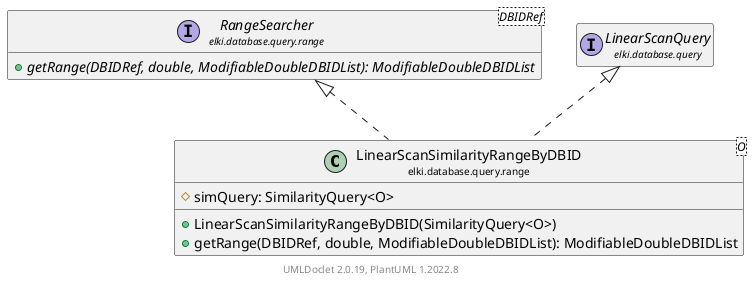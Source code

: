 @startuml
    remove .*\.(Instance|Par|Parameterizer|Factory)$
    set namespaceSeparator none
    hide empty fields
    hide empty methods

    class "<size:14>LinearScanSimilarityRangeByDBID\n<size:10>elki.database.query.range" as elki.database.query.range.LinearScanSimilarityRangeByDBID<O> [[LinearScanSimilarityRangeByDBID.html]] {
        #simQuery: SimilarityQuery<O>
        +LinearScanSimilarityRangeByDBID(SimilarityQuery<O>)
        +getRange(DBIDRef, double, ModifiableDoubleDBIDList): ModifiableDoubleDBIDList
    }

    interface "<size:14>RangeSearcher\n<size:10>elki.database.query.range" as elki.database.query.range.RangeSearcher<DBIDRef> [[RangeSearcher.html]] {
        {abstract} +getRange(DBIDRef, double, ModifiableDoubleDBIDList): ModifiableDoubleDBIDList
    }
    interface "<size:14>LinearScanQuery\n<size:10>elki.database.query" as elki.database.query.LinearScanQuery [[../LinearScanQuery.html]]

    elki.database.query.range.RangeSearcher <|.. elki.database.query.range.LinearScanSimilarityRangeByDBID
    elki.database.query.LinearScanQuery <|.. elki.database.query.range.LinearScanSimilarityRangeByDBID

    center footer UMLDoclet 2.0.19, PlantUML 1.2022.8
@enduml
